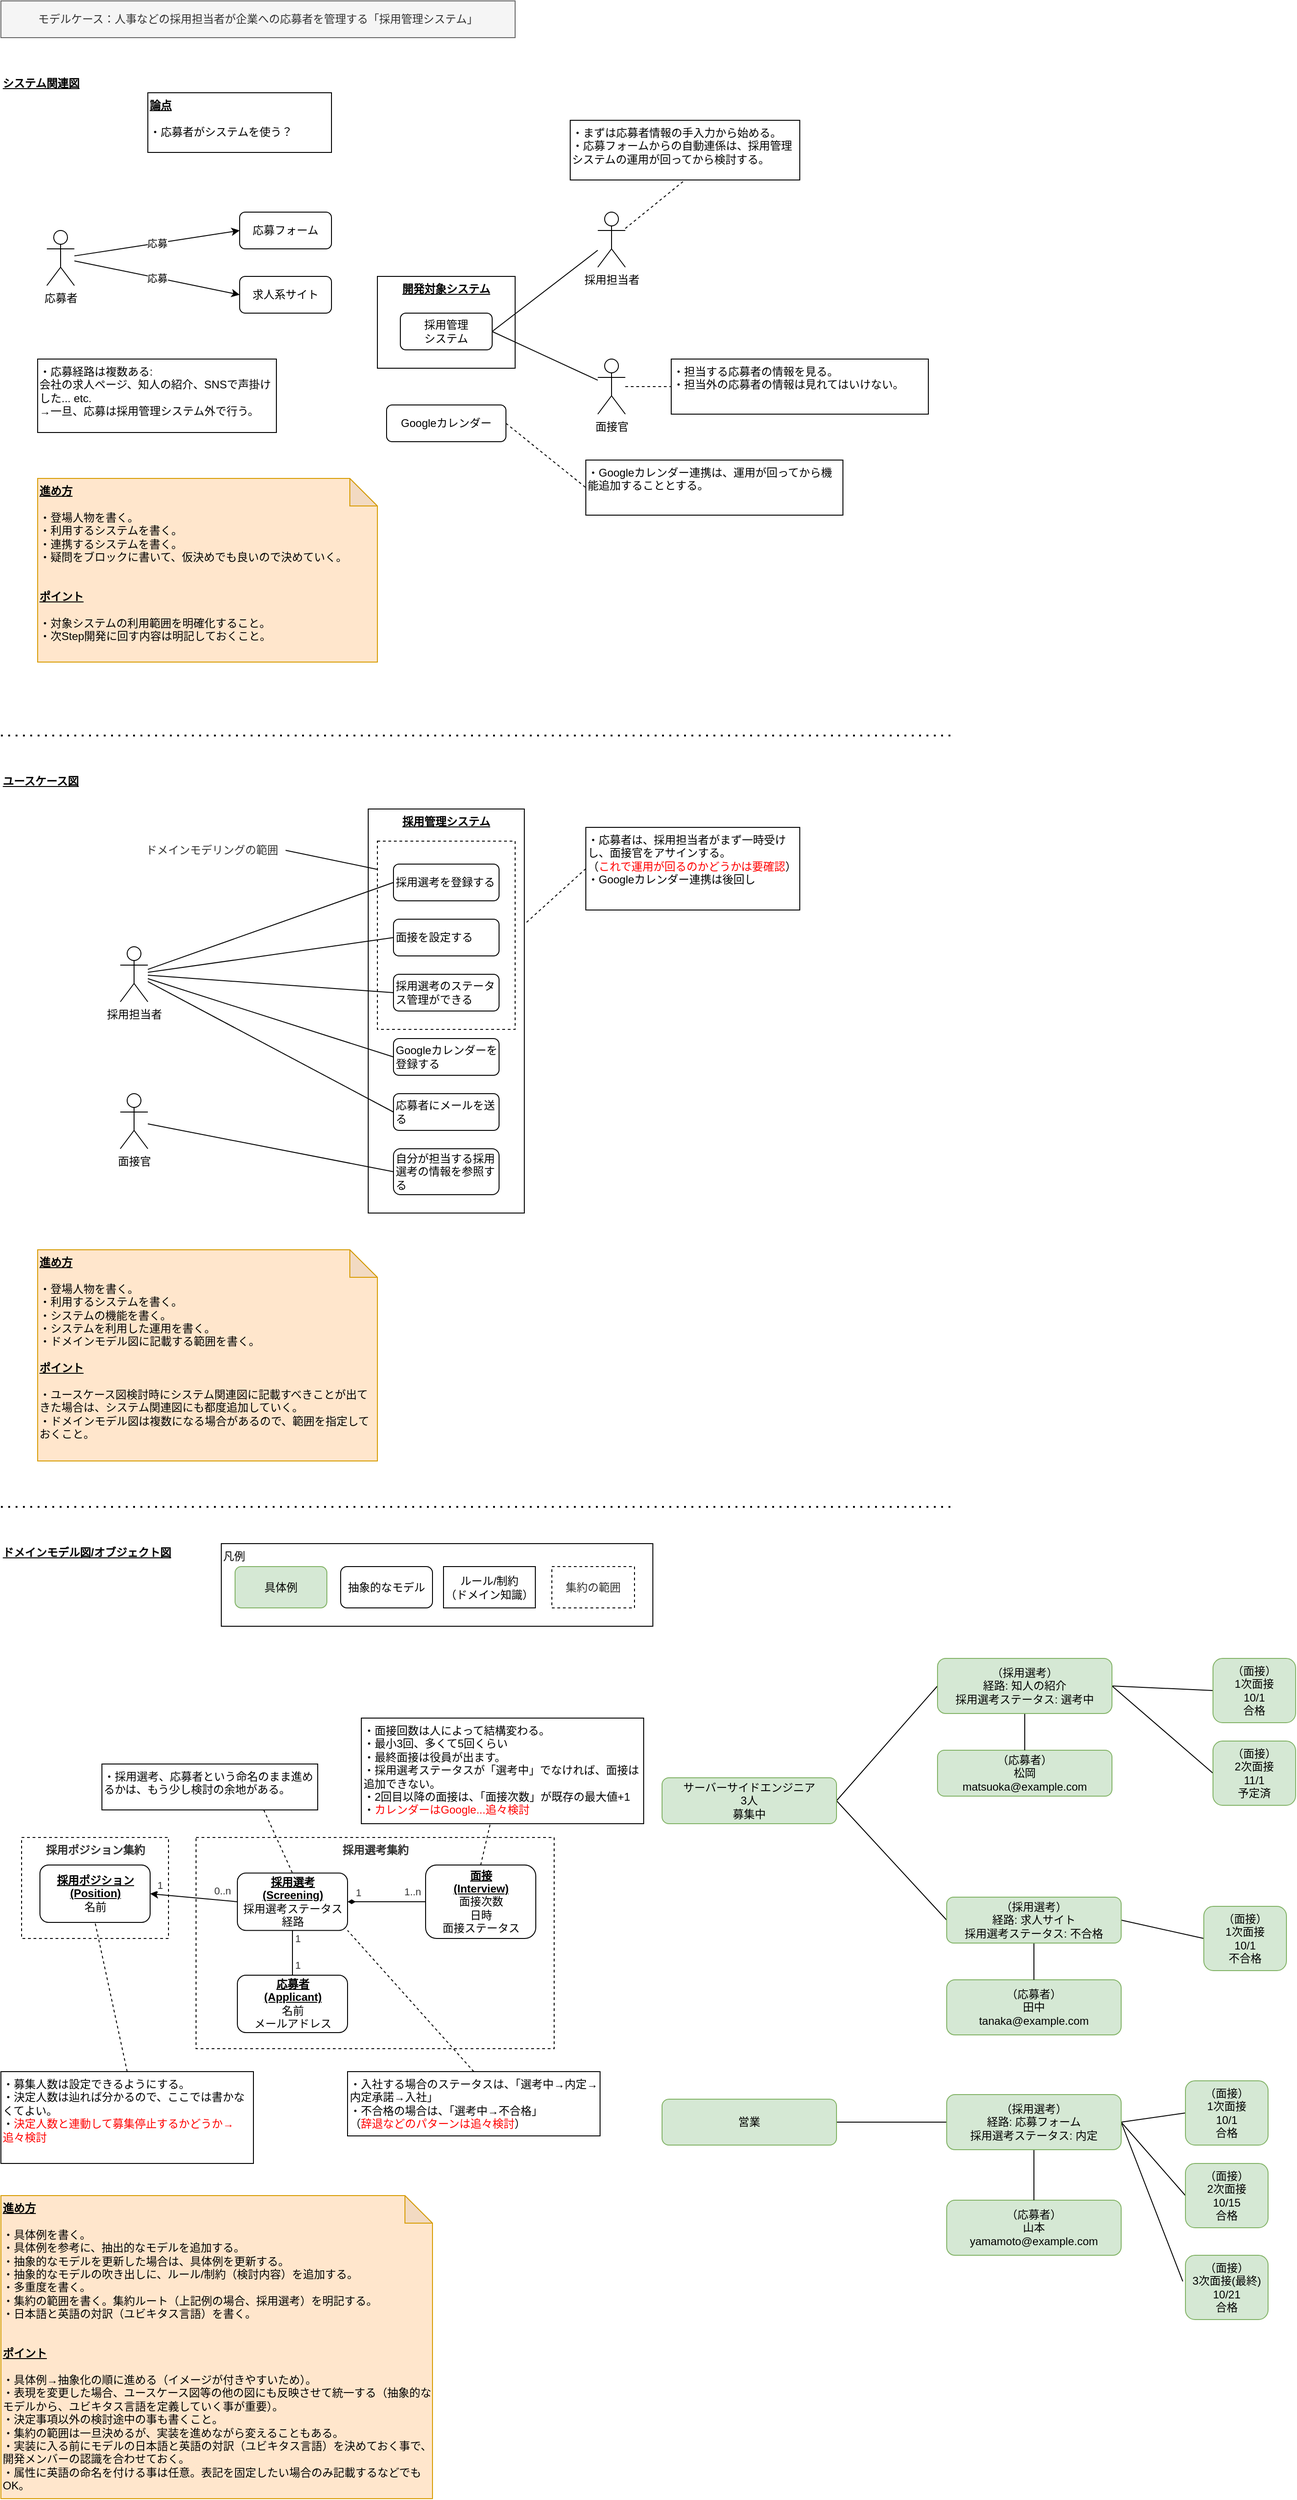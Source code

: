 <mxfile>
    <diagram id="3Blbl7ZRACRGzYMYOEXC" name="ページ1">
        <mxGraphModel dx="924" dy="925" grid="1" gridSize="10" guides="1" tooltips="1" connect="1" arrows="1" fold="1" page="1" pageScale="1" pageWidth="1654" pageHeight="1169" background="#FFFFFF" math="0" shadow="0">
            <root>
                <mxCell id="0"/>
                <mxCell id="1" parent="0"/>
                <mxCell id="118" value="採用ポジション集約" style="rounded=0;whiteSpace=wrap;html=1;fontColor=#333333;dashed=1;verticalAlign=top;fontStyle=1" parent="1" vertex="1">
                    <mxGeometry x="62.5" y="2040" width="160" height="110" as="geometry"/>
                </mxCell>
                <mxCell id="117" value="&lt;b&gt;採用選考集約&lt;/b&gt;" style="rounded=0;whiteSpace=wrap;html=1;fontColor=#333333;dashed=1;verticalAlign=top;" parent="1" vertex="1">
                    <mxGeometry x="252.5" y="2040" width="390" height="230" as="geometry"/>
                </mxCell>
                <mxCell id="59" value="凡例" style="rounded=0;whiteSpace=wrap;html=1;align=left;verticalAlign=top;" parent="1" vertex="1">
                    <mxGeometry x="280" y="1720" width="470" height="90" as="geometry"/>
                </mxCell>
                <mxCell id="27" value="&lt;u&gt;&lt;b&gt;採用管理システム&lt;/b&gt;&lt;/u&gt;" style="rounded=0;whiteSpace=wrap;html=1;verticalAlign=top;" parent="1" vertex="1">
                    <mxGeometry x="440" y="920" width="170" height="440" as="geometry"/>
                </mxCell>
                <mxCell id="47" value="" style="rounded=0;whiteSpace=wrap;html=1;fontColor=#FF0000;dashed=1;" parent="1" vertex="1">
                    <mxGeometry x="450" y="955" width="150" height="205" as="geometry"/>
                </mxCell>
                <mxCell id="20" value="&lt;u&gt;&lt;b&gt;開発対象システム&lt;/b&gt;&lt;/u&gt;" style="rounded=0;whiteSpace=wrap;html=1;verticalAlign=top;" parent="1" vertex="1">
                    <mxGeometry x="450" y="340" width="150" height="100" as="geometry"/>
                </mxCell>
                <mxCell id="2" value="&lt;u style=&quot;&quot;&gt;システム関連図&lt;/u&gt;" style="text;html=1;strokeColor=none;fillColor=none;align=left;verticalAlign=middle;whiteSpace=wrap;rounded=0;fontStyle=1" parent="1" vertex="1">
                    <mxGeometry x="40" y="120" width="130" height="20" as="geometry"/>
                </mxCell>
                <mxCell id="14" value="応募" style="edgeStyle=none;html=1;entryX=0;entryY=0.5;entryDx=0;entryDy=0;" parent="1" source="3" target="12" edge="1">
                    <mxGeometry relative="1" as="geometry">
                        <mxPoint x="130" y="330" as="sourcePoint"/>
                    </mxGeometry>
                </mxCell>
                <mxCell id="3" value="応募者" style="shape=umlActor;verticalLabelPosition=bottom;verticalAlign=top;html=1;outlineConnect=0;" parent="1" vertex="1">
                    <mxGeometry x="90" y="290" width="30" height="60" as="geometry"/>
                </mxCell>
                <mxCell id="18" style="html=1;entryX=1;entryY=0.5;entryDx=0;entryDy=0;endArrow=none;endFill=0;" parent="1" source="4" target="16" edge="1">
                    <mxGeometry relative="1" as="geometry">
                        <mxPoint x="680" y="300" as="sourcePoint"/>
                    </mxGeometry>
                </mxCell>
                <mxCell id="4" value="採用担当者" style="shape=umlActor;verticalLabelPosition=bottom;verticalAlign=top;html=1;outlineConnect=0;" parent="1" vertex="1">
                    <mxGeometry x="690" y="270" width="30" height="60" as="geometry"/>
                </mxCell>
                <mxCell id="9" value="面接官" style="shape=umlActor;verticalLabelPosition=bottom;verticalAlign=top;html=1;outlineConnect=0;" parent="1" vertex="1">
                    <mxGeometry x="690" y="430" width="30" height="60" as="geometry"/>
                </mxCell>
                <mxCell id="10" value="&lt;span style=&quot;background-color: initial;&quot;&gt;&lt;b&gt;&lt;u&gt;論点&lt;/u&gt;&lt;/b&gt;&lt;br&gt;&lt;br&gt;・応募者がシステムを使う？&lt;/span&gt;" style="rounded=0;whiteSpace=wrap;html=1;align=left;verticalAlign=top;" parent="1" vertex="1">
                    <mxGeometry x="200" y="140" width="200" height="65" as="geometry"/>
                </mxCell>
                <mxCell id="11" value="・応募経路は複数ある:&lt;br&gt;会社の求人ページ、知人の紹介、SNSで声掛けした... etc.&lt;br&gt;→一旦、応募は採用管理システム外で行う。" style="rounded=0;whiteSpace=wrap;html=1;align=left;verticalAlign=top;" parent="1" vertex="1">
                    <mxGeometry x="80" y="430" width="260" height="80" as="geometry"/>
                </mxCell>
                <mxCell id="12" value="応募フォーム" style="rounded=1;whiteSpace=wrap;html=1;" parent="1" vertex="1">
                    <mxGeometry x="300" y="270" width="100" height="40" as="geometry"/>
                </mxCell>
                <mxCell id="13" value="求人系サイト" style="rounded=1;whiteSpace=wrap;html=1;" parent="1" vertex="1">
                    <mxGeometry x="300" y="340" width="100" height="40" as="geometry"/>
                </mxCell>
                <mxCell id="15" value="応募" style="edgeStyle=none;html=1;entryX=0;entryY=0.5;entryDx=0;entryDy=0;" parent="1" source="3" target="13" edge="1">
                    <mxGeometry relative="1" as="geometry">
                        <mxPoint x="130" y="330" as="sourcePoint"/>
                        <mxPoint x="350" y="320" as="targetPoint"/>
                    </mxGeometry>
                </mxCell>
                <mxCell id="16" value="採用管理&lt;br&gt;システム" style="rounded=1;whiteSpace=wrap;html=1;" parent="1" vertex="1">
                    <mxGeometry x="475" y="380" width="100" height="40" as="geometry"/>
                </mxCell>
                <mxCell id="17" value="&lt;div style=&quot;&quot;&gt;&lt;/div&gt;&lt;b&gt;&lt;u&gt;進め方&lt;/u&gt;&lt;/b&gt;&lt;br&gt;&lt;span style=&quot;background-color: initial;&quot;&gt;&lt;br&gt;・登場人物を書く。&lt;/span&gt;&lt;br&gt;&lt;span style=&quot;background-color: initial;&quot;&gt;・利用するシステムを書く。&lt;br&gt;・連携するシステムを書く。&lt;br&gt;&lt;/span&gt;&lt;span style=&quot;background-color: initial;&quot;&gt;・疑問をブロックに書いて、仮決めでも良いので決めていく。&lt;br&gt;&lt;/span&gt;&lt;br&gt;&lt;br&gt;&lt;b style=&quot;text-decoration-line: underline;&quot;&gt;ポイント&lt;/b&gt;&lt;br&gt;&lt;br&gt;・&lt;span style=&quot;border-color: var(--border-color); background-color: initial;&quot;&gt;対象システムの利用範囲を明確化すること。&lt;br&gt;&lt;/span&gt;&lt;span style=&quot;border-color: var(--border-color); background-color: initial;&quot;&gt;・次Step開発に回す内容は明記しておくこと。&lt;br style=&quot;border-color: var(--border-color);&quot;&gt;&lt;/span&gt;" style="shape=note;whiteSpace=wrap;html=1;backgroundOutline=1;darkOpacity=0.05;fillColor=#ffe6cc;strokeColor=#d79b00;align=left;verticalAlign=top;spacingLeft=0;" parent="1" vertex="1">
                    <mxGeometry x="80" y="560" width="370" height="200" as="geometry"/>
                </mxCell>
                <mxCell id="19" value="・まずは応募者情報の手入力から始める。&lt;br&gt;・応募フォームからの自動連係は、採用管理システムの運用が回ってから検討する。" style="rounded=0;whiteSpace=wrap;html=1;align=left;verticalAlign=top;" parent="1" vertex="1">
                    <mxGeometry x="660" y="170" width="250" height="65" as="geometry"/>
                </mxCell>
                <mxCell id="21" style="html=1;entryX=1;entryY=0.5;entryDx=0;entryDy=0;endArrow=none;endFill=0;" parent="1" source="9" target="16" edge="1">
                    <mxGeometry relative="1" as="geometry">
                        <mxPoint x="680" y="460" as="sourcePoint"/>
                        <mxPoint x="585" y="410" as="targetPoint"/>
                    </mxGeometry>
                </mxCell>
                <mxCell id="23" value="" style="endArrow=none;html=1;entryX=0.5;entryY=1;entryDx=0;entryDy=0;dashed=1;" parent="1" source="4" target="19" edge="1">
                    <mxGeometry width="50" height="50" relative="1" as="geometry">
                        <mxPoint x="730" y="300" as="sourcePoint"/>
                        <mxPoint x="810" y="340" as="targetPoint"/>
                    </mxGeometry>
                </mxCell>
                <mxCell id="24" value="・担当する応募者の情報を見る。&lt;br&gt;・担当外の応募者の情報は見れてはいけない。" style="rounded=0;whiteSpace=wrap;html=1;align=left;verticalAlign=top;" parent="1" vertex="1">
                    <mxGeometry x="770" y="430" width="280" height="60" as="geometry"/>
                </mxCell>
                <mxCell id="25" value="" style="endArrow=none;html=1;entryX=0;entryY=0.5;entryDx=0;entryDy=0;dashed=1;" parent="1" source="9" target="24" edge="1">
                    <mxGeometry width="50" height="50" relative="1" as="geometry">
                        <mxPoint x="710" y="630" as="sourcePoint"/>
                        <mxPoint x="760" y="580" as="targetPoint"/>
                    </mxGeometry>
                </mxCell>
                <mxCell id="26" value="&lt;u style=&quot;&quot;&gt;ユースケース図&lt;/u&gt;" style="text;html=1;strokeColor=none;fillColor=none;align=left;verticalAlign=middle;whiteSpace=wrap;rounded=0;fontStyle=1" parent="1" vertex="1">
                    <mxGeometry x="40" y="880" width="130" height="20" as="geometry"/>
                </mxCell>
                <mxCell id="49" style="edgeStyle=none;html=1;entryX=0;entryY=0.5;entryDx=0;entryDy=0;fontColor=#FF0000;endArrow=none;endFill=0;" parent="1" source="28" target="45" edge="1">
                    <mxGeometry relative="1" as="geometry"/>
                </mxCell>
                <mxCell id="28" value="採用担当者" style="shape=umlActor;verticalLabelPosition=bottom;verticalAlign=top;html=1;outlineConnect=0;" parent="1" vertex="1">
                    <mxGeometry x="170" y="1070" width="30" height="60" as="geometry"/>
                </mxCell>
                <mxCell id="29" value="採用選考を登録する" style="rounded=1;whiteSpace=wrap;html=1;align=left;" parent="1" vertex="1">
                    <mxGeometry x="467.5" y="980" width="115" height="40" as="geometry"/>
                </mxCell>
                <mxCell id="30" value="面接を設定する" style="rounded=1;whiteSpace=wrap;html=1;align=left;" parent="1" vertex="1">
                    <mxGeometry x="467.5" y="1040" width="115" height="40" as="geometry"/>
                </mxCell>
                <mxCell id="31" value="採用選考のステータス管理ができる" style="rounded=1;whiteSpace=wrap;html=1;align=left;" parent="1" vertex="1">
                    <mxGeometry x="467.5" y="1100" width="115" height="40" as="geometry"/>
                </mxCell>
                <mxCell id="32" value="" style="endArrow=none;html=1;entryX=0;entryY=0.5;entryDx=0;entryDy=0;" parent="1" source="28" target="29" edge="1">
                    <mxGeometry width="50" height="50" relative="1" as="geometry">
                        <mxPoint x="200" y="1060" as="sourcePoint"/>
                        <mxPoint x="330" y="1110" as="targetPoint"/>
                    </mxGeometry>
                </mxCell>
                <mxCell id="33" value="" style="endArrow=none;html=1;entryX=0;entryY=0.5;entryDx=0;entryDy=0;" parent="1" source="28" target="30" edge="1">
                    <mxGeometry width="50" height="50" relative="1" as="geometry">
                        <mxPoint x="200" y="1060" as="sourcePoint"/>
                        <mxPoint x="477.5" y="1010" as="targetPoint"/>
                    </mxGeometry>
                </mxCell>
                <mxCell id="34" value="" style="endArrow=none;html=1;entryX=0;entryY=0.5;entryDx=0;entryDy=0;" parent="1" source="28" target="31" edge="1">
                    <mxGeometry width="50" height="50" relative="1" as="geometry">
                        <mxPoint x="200" y="1050" as="sourcePoint"/>
                        <mxPoint x="477.5" y="1070" as="targetPoint"/>
                    </mxGeometry>
                </mxCell>
                <mxCell id="36" style="edgeStyle=none;html=1;exitX=0;exitY=0.5;exitDx=0;exitDy=0;endArrow=none;endFill=0;entryX=1.004;entryY=0.284;entryDx=0;entryDy=0;entryPerimeter=0;dashed=1;" parent="1" source="35" target="27" edge="1">
                    <mxGeometry relative="1" as="geometry"/>
                </mxCell>
                <mxCell id="35" value="・応募者は、採用担当者がまず一時受けし、面接官をアサインする。&lt;br&gt;（&lt;font color=&quot;#ff0000&quot;&gt;これで運用が回るのかどうかは要確認&lt;/font&gt;）&lt;br&gt;・Googleカレンダー連携は後回し" style="rounded=0;whiteSpace=wrap;html=1;align=left;verticalAlign=top;" parent="1" vertex="1">
                    <mxGeometry x="677" y="940" width="233" height="90" as="geometry"/>
                </mxCell>
                <mxCell id="38" style="edgeStyle=none;html=1;exitX=1;exitY=0.5;exitDx=0;exitDy=0;fontColor=#FF0000;endArrow=none;endFill=0;entryX=0;entryY=0.5;entryDx=0;entryDy=0;dashed=1;" parent="1" source="37" target="39" edge="1">
                    <mxGeometry relative="1" as="geometry">
                        <mxPoint x="670" y="550" as="targetPoint"/>
                    </mxGeometry>
                </mxCell>
                <mxCell id="37" value="Googleカレンダー" style="rounded=1;whiteSpace=wrap;html=1;" parent="1" vertex="1">
                    <mxGeometry x="460" y="480" width="130" height="40" as="geometry"/>
                </mxCell>
                <mxCell id="39" value="・Googleカレンダー連携は、運用が回ってから機能追加することとする。" style="rounded=0;whiteSpace=wrap;html=1;align=left;verticalAlign=top;" parent="1" vertex="1">
                    <mxGeometry x="677" y="540" width="280" height="60" as="geometry"/>
                </mxCell>
                <mxCell id="40" value="" style="endArrow=none;dashed=1;html=1;dashPattern=1 3;strokeWidth=2;fontColor=#FF0000;" parent="1" edge="1">
                    <mxGeometry width="50" height="50" relative="1" as="geometry">
                        <mxPoint x="40" y="840" as="sourcePoint"/>
                        <mxPoint x="1080" y="840" as="targetPoint"/>
                    </mxGeometry>
                </mxCell>
                <mxCell id="41" value="&lt;div style=&quot;&quot;&gt;&lt;/div&gt;&lt;b&gt;&lt;u&gt;進め方&lt;/u&gt;&lt;/b&gt;&lt;br&gt;&lt;span style=&quot;background-color: initial;&quot;&gt;&lt;br&gt;・登場人物を書く。&lt;/span&gt;&lt;br&gt;&lt;span style=&quot;background-color: initial;&quot;&gt;・利用するシステムを書く。&lt;br&gt;&lt;/span&gt;&lt;span style=&quot;background-color: initial;&quot;&gt;・システムの機能を書く。&lt;br&gt;・システムを利用した運用を書く。&lt;br&gt;&lt;/span&gt;・ドメインモデル図に記載する範囲を書く。&lt;br&gt;&lt;br&gt;&lt;b style=&quot;text-decoration-line: underline;&quot;&gt;ポイント&lt;/b&gt;&lt;br&gt;&lt;br&gt;&lt;span style=&quot;border-color: var(--border-color); background-color: initial;&quot;&gt;・ユースケース図検討時にシステム関連図に記載すべきことが出てきた場合は、システム関連図にも都度追加していく。&lt;br&gt;・ドメインモデル図は複数になる場合があるので、範囲を指定しておくこと。&lt;br style=&quot;border-color: var(--border-color);&quot;&gt;&lt;/span&gt;" style="shape=note;whiteSpace=wrap;html=1;backgroundOutline=1;darkOpacity=0.05;fillColor=#ffe6cc;strokeColor=#d79b00;align=left;verticalAlign=top;spacingLeft=0;" parent="1" vertex="1">
                    <mxGeometry x="80" y="1400" width="370" height="230" as="geometry"/>
                </mxCell>
                <mxCell id="42" value="面接官" style="shape=umlActor;verticalLabelPosition=bottom;verticalAlign=top;html=1;outlineConnect=0;" parent="1" vertex="1">
                    <mxGeometry x="170" y="1230" width="30" height="60" as="geometry"/>
                </mxCell>
                <mxCell id="43" value="" style="endArrow=none;html=1;fontColor=#FF0000;entryX=0;entryY=0.5;entryDx=0;entryDy=0;" parent="1" source="42" target="44" edge="1">
                    <mxGeometry width="50" height="50" relative="1" as="geometry">
                        <mxPoint x="210" y="1180" as="sourcePoint"/>
                        <mxPoint x="330" y="1170" as="targetPoint"/>
                    </mxGeometry>
                </mxCell>
                <mxCell id="44" value="自分が担当する採用選考の情報を参照する" style="rounded=1;whiteSpace=wrap;html=1;align=left;" parent="1" vertex="1">
                    <mxGeometry x="467.5" y="1290" width="115" height="50" as="geometry"/>
                </mxCell>
                <mxCell id="45" value="Googleカレンダーを登録する" style="rounded=1;whiteSpace=wrap;html=1;align=left;" parent="1" vertex="1">
                    <mxGeometry x="467.5" y="1170" width="115" height="40" as="geometry"/>
                </mxCell>
                <mxCell id="50" style="edgeStyle=none;html=1;exitX=0;exitY=0.5;exitDx=0;exitDy=0;fontColor=#FF0000;endArrow=none;endFill=0;" parent="1" source="46" target="28" edge="1">
                    <mxGeometry relative="1" as="geometry"/>
                </mxCell>
                <mxCell id="46" value="応募者にメールを送る" style="rounded=1;whiteSpace=wrap;html=1;align=left;" parent="1" vertex="1">
                    <mxGeometry x="467.5" y="1230" width="115" height="40" as="geometry"/>
                </mxCell>
                <mxCell id="52" style="edgeStyle=none;html=1;exitX=1;exitY=0.5;exitDx=0;exitDy=0;fontColor=#333333;endArrow=none;endFill=0;entryX=-0.001;entryY=0.15;entryDx=0;entryDy=0;entryPerimeter=0;" parent="1" source="51" target="47" edge="1">
                    <mxGeometry relative="1" as="geometry"/>
                </mxCell>
                <mxCell id="51" value="ドメインモデリングの範囲" style="text;html=1;strokeColor=none;fillColor=none;align=center;verticalAlign=middle;whiteSpace=wrap;rounded=0;dashed=1;fontColor=#333333;" parent="1" vertex="1">
                    <mxGeometry x="190" y="950" width="160" height="30" as="geometry"/>
                </mxCell>
                <mxCell id="53" value="モデルケース：人事などの採用担当者が企業への応募者を管理する「採用管理システム」" style="rounded=0;whiteSpace=wrap;html=1;fillColor=#f5f5f5;fontColor=#333333;strokeColor=#666666;" parent="1" vertex="1">
                    <mxGeometry x="40" y="40" width="560" height="40" as="geometry"/>
                </mxCell>
                <mxCell id="54" value="" style="endArrow=none;dashed=1;html=1;dashPattern=1 3;strokeWidth=2;fontColor=#FF0000;" parent="1" edge="1">
                    <mxGeometry width="50" height="50" relative="1" as="geometry">
                        <mxPoint x="40" y="1680" as="sourcePoint"/>
                        <mxPoint x="1080" y="1680" as="targetPoint"/>
                    </mxGeometry>
                </mxCell>
                <mxCell id="55" value="&lt;u&gt;ドメインモデル図/オブジェクト図&lt;/u&gt;" style="text;html=1;strokeColor=none;fillColor=none;align=left;verticalAlign=middle;whiteSpace=wrap;rounded=0;fontStyle=1" parent="1" vertex="1">
                    <mxGeometry x="40" y="1720" width="270" height="20" as="geometry"/>
                </mxCell>
                <mxCell id="56" value="抽象的なモデル" style="rounded=1;whiteSpace=wrap;html=1;align=center;" parent="1" vertex="1">
                    <mxGeometry x="410" y="1745" width="100" height="45" as="geometry"/>
                </mxCell>
                <mxCell id="58" value="具体例" style="rounded=1;whiteSpace=wrap;html=1;align=center;fillColor=#d5e8d4;strokeColor=#82b366;" parent="1" vertex="1">
                    <mxGeometry x="295" y="1745" width="100" height="45" as="geometry"/>
                </mxCell>
                <mxCell id="85" style="edgeStyle=none;html=1;exitX=0;exitY=0.5;exitDx=0;exitDy=0;entryX=1;entryY=0.5;entryDx=0;entryDy=0;fontColor=#FF0000;endArrow=none;endFill=0;" parent="1" source="94" target="81" edge="1">
                    <mxGeometry relative="1" as="geometry"/>
                </mxCell>
                <mxCell id="60" value="（応募者）&lt;br&gt;松岡&lt;br&gt;matsuoka@example.com&lt;br&gt;" style="rounded=1;whiteSpace=wrap;html=1;align=center;fillColor=#d5e8d4;strokeColor=#82b366;" parent="1" vertex="1">
                    <mxGeometry x="1060" y="1945" width="190" height="50" as="geometry"/>
                </mxCell>
                <mxCell id="61" value="&lt;div style=&quot;&quot;&gt;&lt;/div&gt;&lt;b&gt;&lt;u&gt;進め方&lt;/u&gt;&lt;/b&gt;&lt;br&gt;&lt;span style=&quot;background-color: initial;&quot;&gt;&lt;br&gt;・具体例を書く。&lt;br&gt;&lt;/span&gt;・具体例を参考に、抽出的なモデルを追加する。&lt;br&gt;・抽象的なモデルを更新した場合は、具体例を更新する。&lt;br&gt;・抽象的なモデルの吹き出しに、ルール/制約（検討内容）を追加する。&lt;br&gt;・多重度を書く。&lt;br&gt;・集約の範囲を書く。集約ルート（上記例の場合、採用選考）を明記する。&lt;br&gt;・日本語と英語の対訳（ユビキタス言語）を書く。&lt;br&gt;&lt;br&gt;&lt;br&gt;&lt;b style=&quot;text-decoration-line: underline;&quot;&gt;ポイント&lt;/b&gt;&lt;br&gt;&lt;br&gt;&lt;span style=&quot;border-color: var(--border-color); background-color: initial;&quot;&gt;・具体例→抽象化の順に進める（イメージが付きやすいため）。&lt;br&gt;・表現を変更した場合、ユースケース図等の他の図にも反映させて統一する（抽象的なモデルから、ユビキタス言語を定義していく事が重要）。&lt;br&gt;・決定事項以外の検討途中の事も書くこと。&lt;br&gt;・集約の範囲は一旦決めるが、実装を進めながら変えることもある。&lt;br&gt;・実装に入る前にモデルの日本語と英語の対訳（ユビキタス言語）を決めておく事で、開発メンバーの認識を合わせておく。&lt;br&gt;・属性に英語の命名を付ける事は任意。表記を固定したい場合のみ記載するなどでもOK。&lt;br style=&quot;border-color: var(--border-color);&quot;&gt;&lt;/span&gt;" style="shape=note;whiteSpace=wrap;html=1;backgroundOutline=1;darkOpacity=0.05;fillColor=#ffe6cc;strokeColor=#d79b00;align=left;verticalAlign=top;spacingLeft=0;" parent="1" vertex="1">
                    <mxGeometry x="40" y="2430" width="470" height="330" as="geometry"/>
                </mxCell>
                <mxCell id="65" style="edgeStyle=none;html=1;exitX=0;exitY=0.5;exitDx=0;exitDy=0;entryX=1;entryY=0.5;entryDx=0;entryDy=0;endArrow=none;endFill=0;" parent="1" source="62" target="94" edge="1">
                    <mxGeometry relative="1" as="geometry"/>
                </mxCell>
                <mxCell id="62" value="（面接）&lt;br&gt;1次面接&lt;br&gt;10/1&lt;br&gt;合格" style="rounded=1;whiteSpace=wrap;html=1;align=center;fillColor=#d5e8d4;strokeColor=#82b366;" parent="1" vertex="1">
                    <mxGeometry x="1360" y="1845" width="90" height="70" as="geometry"/>
                </mxCell>
                <mxCell id="66" style="edgeStyle=none;html=1;exitX=0;exitY=0.5;exitDx=0;exitDy=0;entryX=1;entryY=0.5;entryDx=0;entryDy=0;endArrow=none;endFill=0;" parent="1" source="63" target="94" edge="1">
                    <mxGeometry relative="1" as="geometry"/>
                </mxCell>
                <mxCell id="63" value="（面接）&lt;br&gt;2次面接&lt;br&gt;11/1&lt;br&gt;予定済" style="rounded=1;whiteSpace=wrap;html=1;align=center;fillColor=#d5e8d4;strokeColor=#82b366;" parent="1" vertex="1">
                    <mxGeometry x="1360" y="1935" width="90" height="70" as="geometry"/>
                </mxCell>
                <mxCell id="84" style="edgeStyle=none;html=1;exitX=0;exitY=0.5;exitDx=0;exitDy=0;entryX=1;entryY=0.5;entryDx=0;entryDy=0;fontColor=#FF0000;endArrow=none;endFill=0;" parent="1" source="96" target="81" edge="1">
                    <mxGeometry relative="1" as="geometry"/>
                </mxCell>
                <mxCell id="67" value="（応募者）&lt;br&gt;田中&lt;br&gt;tanaka@example.com" style="rounded=1;whiteSpace=wrap;html=1;align=center;fillColor=#d5e8d4;strokeColor=#82b366;" parent="1" vertex="1">
                    <mxGeometry x="1070" y="2195" width="190" height="60" as="geometry"/>
                </mxCell>
                <mxCell id="68" style="edgeStyle=none;html=1;exitX=0;exitY=0.5;exitDx=0;exitDy=0;entryX=1;entryY=0.5;entryDx=0;entryDy=0;endArrow=none;endFill=0;" parent="1" source="69" target="96" edge="1">
                    <mxGeometry relative="1" as="geometry"/>
                </mxCell>
                <mxCell id="69" value="（面接）&lt;br&gt;1次面接&lt;br&gt;10/1&lt;br&gt;不合格" style="rounded=1;whiteSpace=wrap;html=1;align=center;fillColor=#d5e8d4;strokeColor=#82b366;" parent="1" vertex="1">
                    <mxGeometry x="1350" y="2115" width="90" height="70" as="geometry"/>
                </mxCell>
                <mxCell id="83" style="edgeStyle=none;html=1;exitX=0;exitY=0.5;exitDx=0;exitDy=0;entryX=1;entryY=0.5;entryDx=0;entryDy=0;fontColor=#FF0000;endArrow=none;endFill=0;" parent="1" source="98" target="82" edge="1">
                    <mxGeometry relative="1" as="geometry"/>
                </mxCell>
                <mxCell id="73" value="（応募者）&lt;br&gt;山本&lt;br&gt;yamamoto@example.com" style="rounded=1;whiteSpace=wrap;html=1;align=center;fillColor=#d5e8d4;strokeColor=#82b366;" parent="1" vertex="1">
                    <mxGeometry x="1070" y="2435" width="190" height="60" as="geometry"/>
                </mxCell>
                <mxCell id="77" style="edgeStyle=none;html=1;exitX=0;exitY=0.5;exitDx=0;exitDy=0;entryX=1;entryY=0.5;entryDx=0;entryDy=0;endArrow=none;endFill=0;" parent="1" source="74" target="98" edge="1">
                    <mxGeometry relative="1" as="geometry"/>
                </mxCell>
                <mxCell id="74" value="（面接）&lt;br&gt;1次面接&lt;br&gt;10/1&lt;br&gt;合格" style="rounded=1;whiteSpace=wrap;html=1;align=center;fillColor=#d5e8d4;strokeColor=#82b366;" parent="1" vertex="1">
                    <mxGeometry x="1330" y="2305" width="90" height="70" as="geometry"/>
                </mxCell>
                <mxCell id="101" style="edgeStyle=none;html=1;exitX=0;exitY=0.5;exitDx=0;exitDy=0;fontColor=#FF0000;endArrow=none;endFill=0;entryX=1;entryY=0.5;entryDx=0;entryDy=0;" parent="1" source="75" target="98" edge="1">
                    <mxGeometry relative="1" as="geometry">
                        <mxPoint x="1260" y="2345" as="targetPoint"/>
                    </mxGeometry>
                </mxCell>
                <mxCell id="75" value="（面接）&lt;br&gt;2次面接&lt;br&gt;10/15&lt;br&gt;合格" style="rounded=1;whiteSpace=wrap;html=1;align=center;fillColor=#d5e8d4;strokeColor=#82b366;" parent="1" vertex="1">
                    <mxGeometry x="1330" y="2395" width="90" height="70" as="geometry"/>
                </mxCell>
                <mxCell id="78" style="edgeStyle=none;html=1;endArrow=none;endFill=0;exitX=-0.032;exitY=0.407;exitDx=0;exitDy=0;exitPerimeter=0;entryX=1;entryY=0.5;entryDx=0;entryDy=0;" parent="1" source="76" target="98" edge="1">
                    <mxGeometry relative="1" as="geometry">
                        <mxPoint x="1240" y="2395" as="targetPoint"/>
                    </mxGeometry>
                </mxCell>
                <mxCell id="76" value="（面接）&lt;br&gt;3次面接(最終)&lt;br&gt;10/21&lt;br&gt;合格" style="rounded=1;whiteSpace=wrap;html=1;align=center;fillColor=#d5e8d4;strokeColor=#82b366;" parent="1" vertex="1">
                    <mxGeometry x="1330" y="2495" width="90" height="70" as="geometry"/>
                </mxCell>
                <mxCell id="102" style="edgeStyle=none;html=1;exitX=0.5;exitY=0;exitDx=0;exitDy=0;entryX=1;entryY=1;entryDx=0;entryDy=0;endArrow=none;endFill=0;dashed=1;" parent="1" source="79" target="91" edge="1">
                    <mxGeometry relative="1" as="geometry"/>
                </mxCell>
                <mxCell id="79" value="・入社する場合のステータスは、「選考中→内定→内定承諾→入社」&lt;br&gt;・不合格の場合は、「選考中→不合格」&lt;br&gt;（&lt;font color=&quot;#ff0000&quot;&gt;辞退などのパターンは追々検討&lt;/font&gt;）" style="rounded=0;whiteSpace=wrap;html=1;align=left;verticalAlign=top;" parent="1" vertex="1">
                    <mxGeometry x="417.5" y="2295" width="275" height="70" as="geometry"/>
                </mxCell>
                <mxCell id="80" value="ルール/制約&lt;br&gt;（ドメイン知識）" style="rounded=0;whiteSpace=wrap;html=1;align=center;verticalAlign=middle;" parent="1" vertex="1">
                    <mxGeometry x="522" y="1745" width="100" height="45" as="geometry"/>
                </mxCell>
                <mxCell id="81" value="サーバーサイドエンジニア&lt;br&gt;3人&lt;br&gt;募集中" style="rounded=1;whiteSpace=wrap;html=1;align=center;fillColor=#d5e8d4;strokeColor=#82b366;" parent="1" vertex="1">
                    <mxGeometry x="760" y="1975" width="190" height="50" as="geometry"/>
                </mxCell>
                <mxCell id="82" value="営業" style="rounded=1;whiteSpace=wrap;html=1;align=center;fillColor=#d5e8d4;strokeColor=#82b366;" parent="1" vertex="1">
                    <mxGeometry x="760" y="2325" width="190" height="50" as="geometry"/>
                </mxCell>
                <mxCell id="89" style="edgeStyle=none;html=1;exitX=1;exitY=0.5;exitDx=0;exitDy=0;entryX=0;entryY=0.5;entryDx=0;entryDy=0;fontColor=#FF0000;endArrow=none;endFill=0;startArrow=classic;startFill=1;" parent="1" source="86" target="91" edge="1">
                    <mxGeometry relative="1" as="geometry"/>
                </mxCell>
                <mxCell id="110" value="1" style="edgeLabel;html=1;align=center;verticalAlign=middle;resizable=0;points=[];fontColor=#333333;" parent="89" vertex="1" connectable="0">
                    <mxGeometry x="-0.742" y="-2" relative="1" as="geometry">
                        <mxPoint x="-2" y="-13" as="offset"/>
                    </mxGeometry>
                </mxCell>
                <mxCell id="111" value="0..n" style="edgeLabel;html=1;align=center;verticalAlign=middle;resizable=0;points=[];fontColor=#333333;" parent="89" vertex="1" connectable="0">
                    <mxGeometry x="0.644" y="2" relative="1" as="geometry">
                        <mxPoint y="-9" as="offset"/>
                    </mxGeometry>
                </mxCell>
                <mxCell id="86" value="&lt;u style=&quot;font-weight: bold;&quot;&gt;採用ポジション&lt;br&gt;&lt;/u&gt;&lt;b&gt;&lt;u&gt;(Position)&lt;/u&gt;&lt;/b&gt;&lt;br&gt;名前" style="rounded=1;whiteSpace=wrap;html=1;align=center;" parent="1" vertex="1">
                    <mxGeometry x="82.5" y="2070" width="120" height="62.5" as="geometry"/>
                </mxCell>
                <mxCell id="87" value="&lt;u style=&quot;font-weight: bold;&quot;&gt;応募者&lt;br&gt;&lt;/u&gt;&lt;b&gt;&lt;u&gt;(Applicant)&lt;/u&gt;&lt;/b&gt;&lt;br&gt;名前&lt;br&gt;メールアドレス" style="rounded=1;whiteSpace=wrap;html=1;align=center;" parent="1" vertex="1">
                    <mxGeometry x="297.5" y="2190" width="120" height="62.5" as="geometry"/>
                </mxCell>
                <mxCell id="107" style="edgeStyle=none;html=1;exitX=0.5;exitY=0;exitDx=0;exitDy=0;fontColor=#FF0000;endArrow=none;endFill=0;dashed=1;" parent="1" source="88" target="106" edge="1">
                    <mxGeometry relative="1" as="geometry"/>
                </mxCell>
                <mxCell id="88" value="&lt;b&gt;&lt;u&gt;面接&lt;br&gt;(Interview)&lt;/u&gt;&lt;/b&gt;&lt;br&gt;面接次数&lt;br&gt;日時&lt;br&gt;面接ステータス" style="rounded=1;whiteSpace=wrap;html=1;align=center;" parent="1" vertex="1">
                    <mxGeometry x="502.5" y="2070" width="120" height="80" as="geometry"/>
                </mxCell>
                <mxCell id="92" style="edgeStyle=none;html=1;exitX=0.5;exitY=1;exitDx=0;exitDy=0;entryX=0.5;entryY=0;entryDx=0;entryDy=0;fontColor=#FF0000;endArrow=none;endFill=0;" parent="1" source="91" target="87" edge="1">
                    <mxGeometry relative="1" as="geometry"/>
                </mxCell>
                <mxCell id="115" value="1" style="edgeLabel;html=1;align=center;verticalAlign=middle;resizable=0;points=[];fontColor=#333333;" parent="92" vertex="1" connectable="0">
                    <mxGeometry x="-0.642" y="-1" relative="1" as="geometry">
                        <mxPoint x="6" as="offset"/>
                    </mxGeometry>
                </mxCell>
                <mxCell id="116" value="1" style="edgeLabel;html=1;align=center;verticalAlign=middle;resizable=0;points=[];fontColor=#333333;" parent="92" vertex="1" connectable="0">
                    <mxGeometry x="0.511" relative="1" as="geometry">
                        <mxPoint x="5" as="offset"/>
                    </mxGeometry>
                </mxCell>
                <mxCell id="112" value="" style="edgeStyle=none;html=1;fontColor=#333333;endArrow=none;endFill=0;startArrow=diamondThin;startFill=1;" parent="1" source="91" target="88" edge="1">
                    <mxGeometry relative="1" as="geometry"/>
                </mxCell>
                <mxCell id="113" value="1" style="edgeLabel;html=1;align=center;verticalAlign=middle;resizable=0;points=[];fontColor=#333333;" parent="112" vertex="1" connectable="0">
                    <mxGeometry x="-0.74" y="-3" relative="1" as="geometry">
                        <mxPoint y="-13" as="offset"/>
                    </mxGeometry>
                </mxCell>
                <mxCell id="114" value="1..n" style="edgeLabel;html=1;align=center;verticalAlign=middle;resizable=0;points=[];fontColor=#333333;" parent="112" vertex="1" connectable="0">
                    <mxGeometry x="0.642" y="1" relative="1" as="geometry">
                        <mxPoint y="-10" as="offset"/>
                    </mxGeometry>
                </mxCell>
                <mxCell id="91" value="&lt;u style=&quot;font-weight: bold;&quot;&gt;採用選考&lt;br&gt;&lt;/u&gt;&lt;b&gt;&lt;u&gt;(Screening)&lt;/u&gt;&lt;/b&gt;&lt;br&gt;採用選考ステータス&lt;br&gt;経路" style="rounded=1;whiteSpace=wrap;html=1;align=center;" parent="1" vertex="1">
                    <mxGeometry x="297.5" y="2078.75" width="120" height="62.5" as="geometry"/>
                </mxCell>
                <mxCell id="95" style="edgeStyle=none;html=1;exitX=0.5;exitY=1;exitDx=0;exitDy=0;entryX=0.5;entryY=0;entryDx=0;entryDy=0;fontColor=#FF0000;endArrow=none;endFill=0;" parent="1" source="94" target="60" edge="1">
                    <mxGeometry relative="1" as="geometry"/>
                </mxCell>
                <mxCell id="94" value="（採用選考）&lt;br&gt;経路: 知人の紹介&lt;br style=&quot;border-color: var(--border-color);&quot;&gt;採用選考ステータス: 選考中" style="rounded=1;whiteSpace=wrap;html=1;align=center;fillColor=#d5e8d4;strokeColor=#82b366;" parent="1" vertex="1">
                    <mxGeometry x="1060" y="1845" width="190" height="60" as="geometry"/>
                </mxCell>
                <mxCell id="97" style="edgeStyle=none;html=1;exitX=0.5;exitY=1;exitDx=0;exitDy=0;entryX=0.5;entryY=0;entryDx=0;entryDy=0;fontColor=#FF0000;endArrow=none;endFill=0;" parent="1" source="96" target="67" edge="1">
                    <mxGeometry relative="1" as="geometry"/>
                </mxCell>
                <mxCell id="96" value="（採用選考）&lt;br&gt;経路: 求人サイト&lt;br&gt;採用選考ステータス: 不合格" style="rounded=1;whiteSpace=wrap;html=1;align=center;fillColor=#d5e8d4;strokeColor=#82b366;" parent="1" vertex="1">
                    <mxGeometry x="1070" y="2105" width="190" height="50" as="geometry"/>
                </mxCell>
                <mxCell id="100" style="edgeStyle=none;html=1;exitX=0.5;exitY=1;exitDx=0;exitDy=0;entryX=0.5;entryY=0;entryDx=0;entryDy=0;fontColor=#FF0000;endArrow=none;endFill=0;" parent="1" source="98" target="73" edge="1">
                    <mxGeometry relative="1" as="geometry"/>
                </mxCell>
                <mxCell id="98" value="（採用選考）&lt;br&gt;経路: 応募フォーム&lt;br&gt;採用選考ステータス: 内定" style="rounded=1;whiteSpace=wrap;html=1;align=center;fillColor=#d5e8d4;strokeColor=#82b366;" parent="1" vertex="1">
                    <mxGeometry x="1070" y="2320" width="190" height="60" as="geometry"/>
                </mxCell>
                <mxCell id="104" style="edgeStyle=none;html=1;exitX=0.5;exitY=0;exitDx=0;exitDy=0;entryX=0.5;entryY=1;entryDx=0;entryDy=0;fontColor=#FF0000;endArrow=none;endFill=0;dashed=1;" parent="1" source="103" target="86" edge="1">
                    <mxGeometry relative="1" as="geometry"/>
                </mxCell>
                <mxCell id="103" value="・募集人数は設定できるようにする。&lt;br&gt;・決定人数は辿れば分かるので、ここでは書かなくてよい。&lt;br&gt;・&lt;font color=&quot;#ff0000&quot;&gt;決定人数と連動して募集停止するかどうか→追々検討&lt;/font&gt;" style="rounded=0;whiteSpace=wrap;html=1;align=left;verticalAlign=top;" parent="1" vertex="1">
                    <mxGeometry x="40" y="2295" width="275" height="100" as="geometry"/>
                </mxCell>
                <mxCell id="106" value="・面接回数は人によって結構変わる。&lt;br&gt;・最小3回、多くて5回くらい&lt;br&gt;・最終面接は役員が出ます。&lt;br&gt;・採用選考ステータスが「選考中」でなければ、面接は追加できない。&lt;br&gt;・2回目以降の面接は、「面接次数」が既存の最大値+1&lt;br&gt;・&lt;font color=&quot;#ff0000&quot;&gt;カレンダーはGoogle...追々検討&lt;/font&gt;" style="rounded=0;whiteSpace=wrap;html=1;align=left;verticalAlign=top;" parent="1" vertex="1">
                    <mxGeometry x="432.5" y="1910" width="307.5" height="115" as="geometry"/>
                </mxCell>
                <mxCell id="119" value="集約の範囲" style="rounded=0;whiteSpace=wrap;html=1;fontColor=#333333;dashed=1;" parent="1" vertex="1">
                    <mxGeometry x="640" y="1745" width="90" height="45" as="geometry"/>
                </mxCell>
                <mxCell id="121" style="edgeStyle=none;html=1;exitX=0.75;exitY=1;exitDx=0;exitDy=0;entryX=0.5;entryY=0;entryDx=0;entryDy=0;endArrow=none;endFill=0;dashed=1;" parent="1" source="120" target="91" edge="1">
                    <mxGeometry relative="1" as="geometry"/>
                </mxCell>
                <mxCell id="120" value="・採用選考、応募者という命名のまま進めるかは、もう少し検討の余地がある。" style="rounded=0;whiteSpace=wrap;html=1;align=left;verticalAlign=top;" parent="1" vertex="1">
                    <mxGeometry x="150" y="1960" width="235" height="50" as="geometry"/>
                </mxCell>
            </root>
        </mxGraphModel>
    </diagram>
</mxfile>